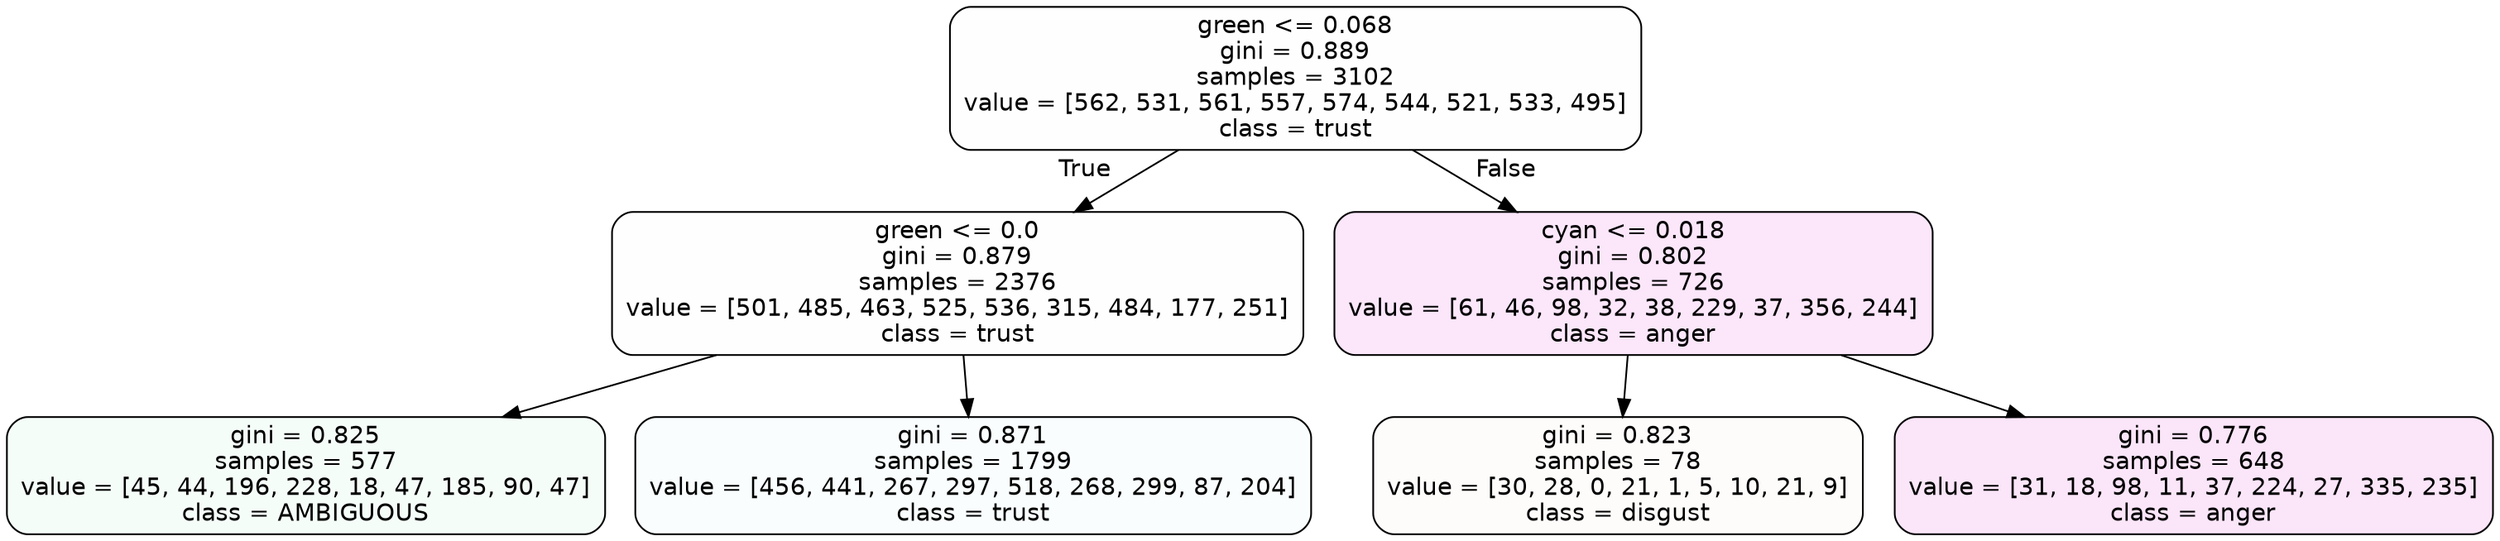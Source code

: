 digraph Tree {
node [shape=box, style="filled, rounded", color="black", fontname=helvetica] ;
edge [fontname=helvetica] ;
0 [label="green <= 0.068\ngini = 0.889\nsamples = 3102\nvalue = [562, 531, 561, 557, 574, 544, 521, 533, 495]\nclass = trust", fillcolor="#39d7e501"] ;
1 [label="green <= 0.0\ngini = 0.879\nsamples = 2376\nvalue = [501, 485, 463, 525, 536, 315, 484, 177, 251]\nclass = trust", fillcolor="#39d7e501"] ;
0 -> 1 [labeldistance=2.5, labelangle=45, headlabel="True"] ;
2 [label="gini = 0.825\nsamples = 577\nvalue = [45, 44, 196, 228, 18, 47, 185, 90, 47]\nclass = AMBIGUOUS", fillcolor="#39e5810c"] ;
1 -> 2 ;
3 [label="gini = 0.871\nsamples = 1799\nvalue = [456, 441, 267, 297, 518, 268, 299, 87, 204]\nclass = trust", fillcolor="#39d7e507"] ;
1 -> 3 ;
4 [label="cyan <= 0.018\ngini = 0.802\nsamples = 726\nvalue = [61, 46, 98, 32, 38, 229, 37, 356, 244]\nclass = anger", fillcolor="#e539d720"] ;
0 -> 4 [labeldistance=2.5, labelangle=-45, headlabel="False"] ;
5 [label="gini = 0.823\nsamples = 78\nvalue = [30, 28, 0, 21, 1, 5, 10, 21, 9]\nclass = disgust", fillcolor="#e5813905"] ;
4 -> 5 ;
6 [label="gini = 0.776\nsamples = 648\nvalue = [31, 18, 98, 11, 37, 224, 27, 335, 235]\nclass = anger", fillcolor="#e539d721"] ;
4 -> 6 ;
}